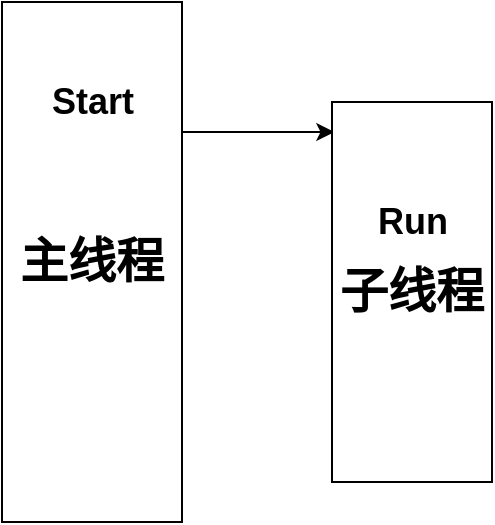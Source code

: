 <mxfile version="15.4.0" type="device"><diagram id="-M4Ntd3KnBIWIqRmqb8G" name="第 1 页"><mxGraphModel dx="1264" dy="632" grid="1" gridSize="10" guides="1" tooltips="1" connect="1" arrows="1" fold="1" page="1" pageScale="1" pageWidth="827" pageHeight="1169" math="0" shadow="0"><root><mxCell id="0"/><mxCell id="1" parent="0"/><mxCell id="TpioGcyu7QfdK4H0PRM4-11" style="edgeStyle=orthogonalEdgeStyle;rounded=0;orthogonalLoop=1;jettySize=auto;html=1;exitX=1;exitY=0.25;exitDx=0;exitDy=0;entryX=0.015;entryY=0.079;entryDx=0;entryDy=0;entryPerimeter=0;" edge="1" parent="1" source="TpioGcyu7QfdK4H0PRM4-3" target="TpioGcyu7QfdK4H0PRM4-4"><mxGeometry relative="1" as="geometry"/></mxCell><mxCell id="TpioGcyu7QfdK4H0PRM4-3" value="&lt;font style=&quot;font-size: 24px&quot;&gt;&lt;b&gt;主线程&lt;/b&gt;&lt;/font&gt;" style="rounded=0;whiteSpace=wrap;html=1;rotation=0;" vertex="1" parent="1"><mxGeometry x="125" y="240" width="90" height="260" as="geometry"/></mxCell><mxCell id="TpioGcyu7QfdK4H0PRM4-4" value="&lt;font style=&quot;font-size: 24px&quot;&gt;&lt;b&gt;子线程&lt;/b&gt;&lt;/font&gt;" style="rounded=0;whiteSpace=wrap;html=1;rotation=0;" vertex="1" parent="1"><mxGeometry x="290" y="290" width="80" height="190" as="geometry"/></mxCell><mxCell id="TpioGcyu7QfdK4H0PRM4-7" value="&lt;font style=&quot;font-size: 18px&quot;&gt;&lt;b&gt;Start&lt;/b&gt;&lt;/font&gt;" style="text;html=1;align=center;verticalAlign=middle;resizable=0;points=[];autosize=1;strokeColor=none;fillColor=none;" vertex="1" parent="1"><mxGeometry x="140" y="280" width="60" height="20" as="geometry"/></mxCell><mxCell id="TpioGcyu7QfdK4H0PRM4-8" value="&lt;font style=&quot;font-size: 18px&quot;&gt;&lt;b&gt;Run&lt;/b&gt;&lt;/font&gt;" style="text;html=1;align=center;verticalAlign=middle;resizable=0;points=[];autosize=1;strokeColor=none;fillColor=none;" vertex="1" parent="1"><mxGeometry x="305" y="340" width="50" height="20" as="geometry"/></mxCell></root></mxGraphModel></diagram></mxfile>